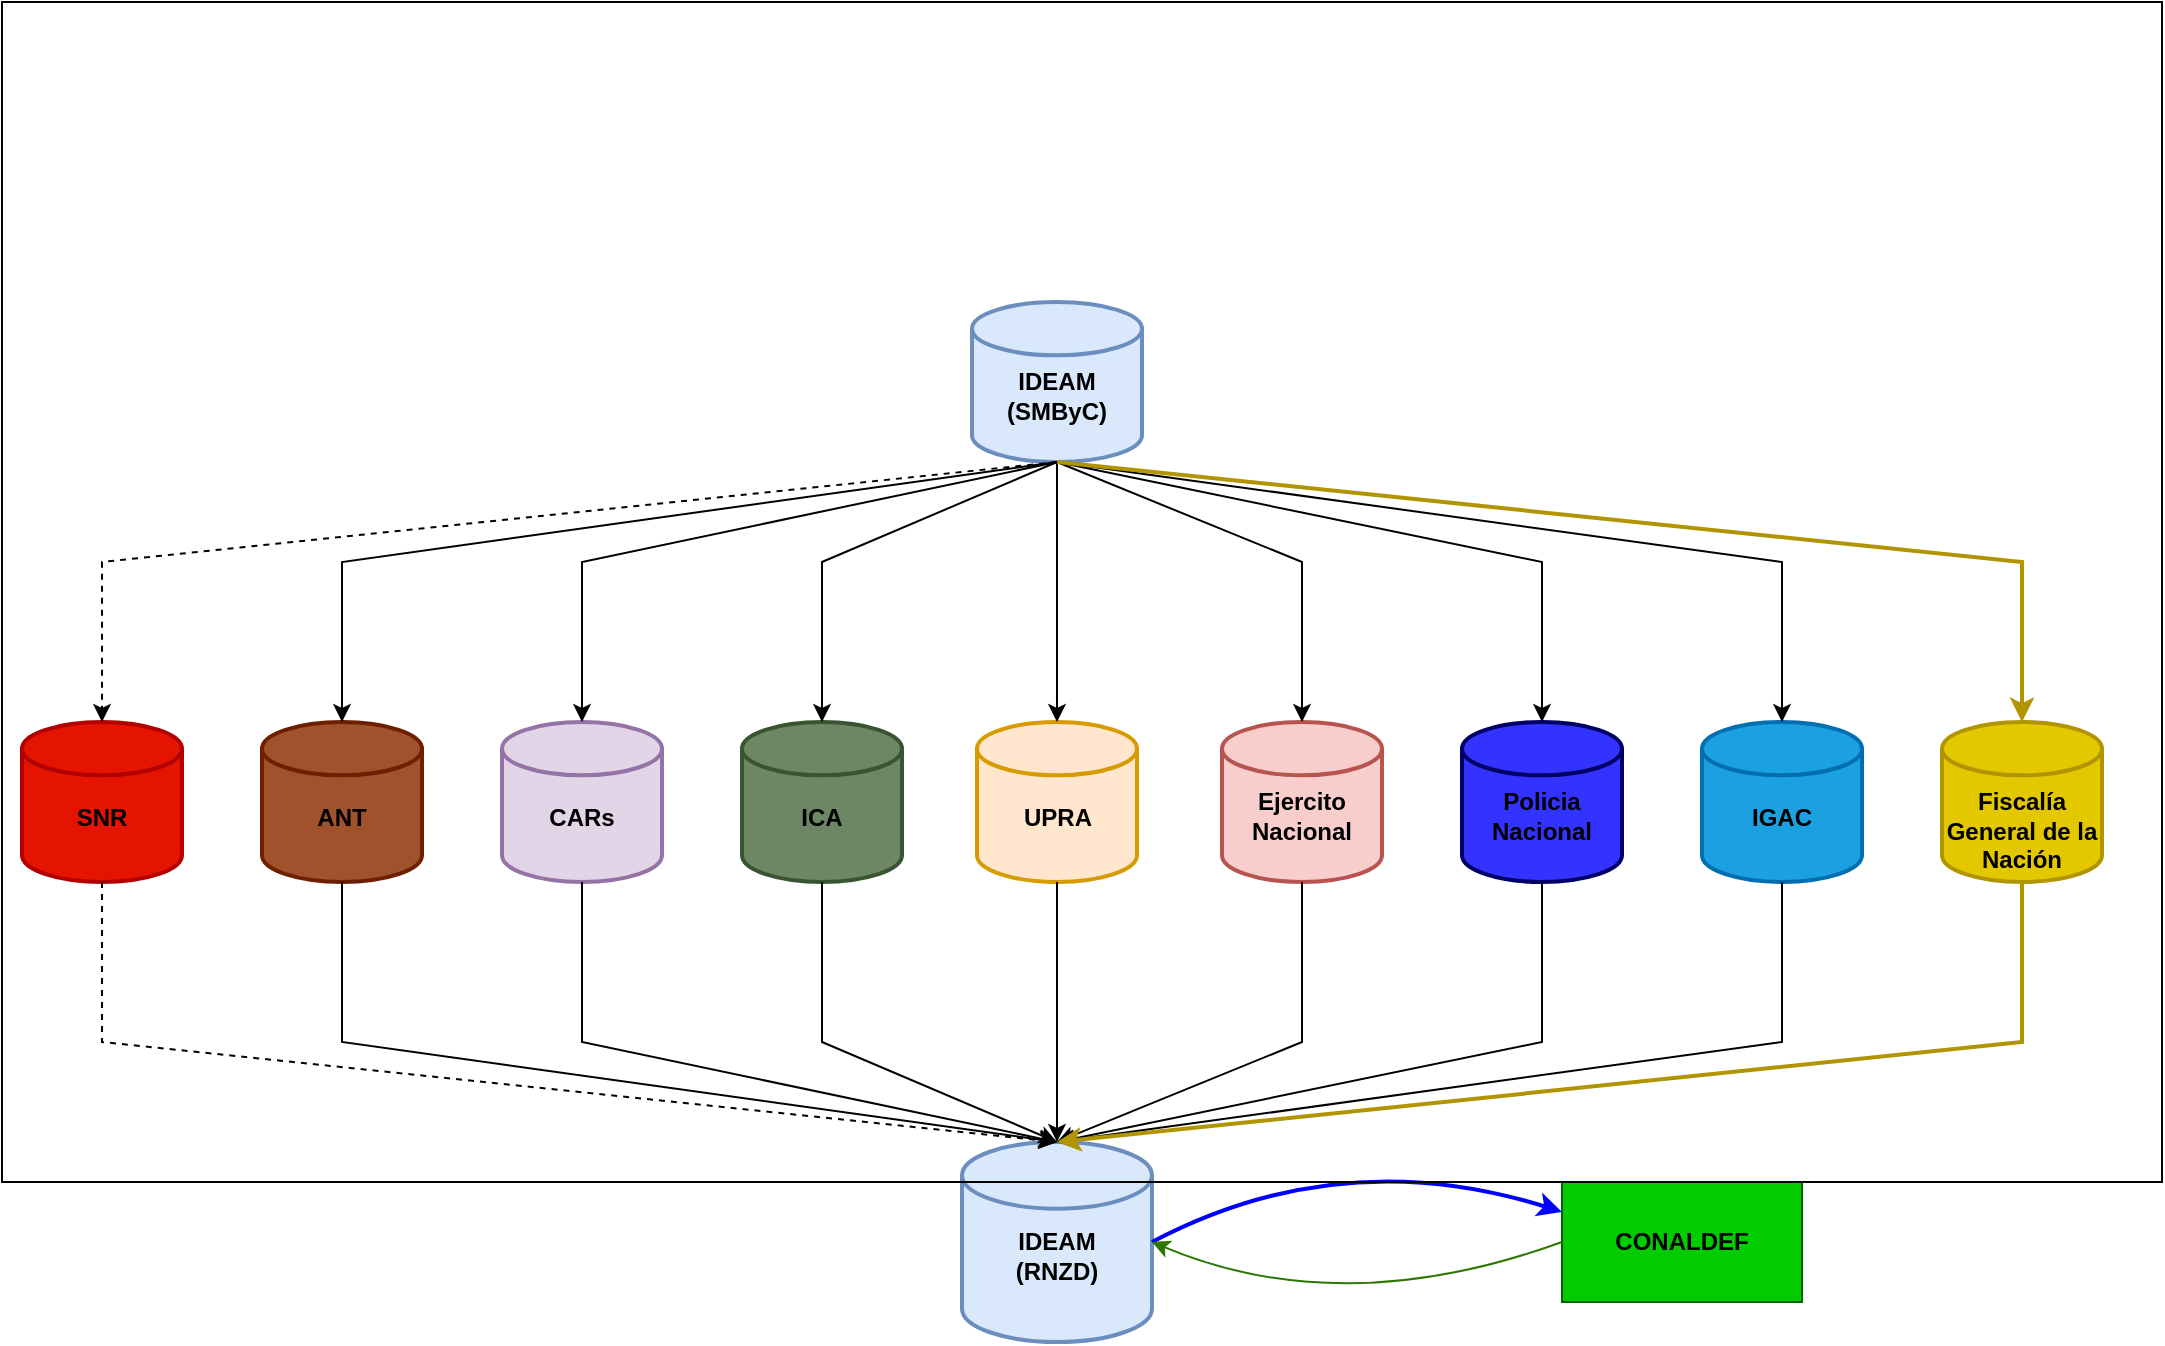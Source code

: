 <mxfile version="23.1.5" type="github" pages="2">
  <diagram name="Fuentes-Informacion-RNZD" id="e-QfBbiG9tp6B0nzcdnJ">
    <mxGraphModel dx="2284" dy="1846" grid="1" gridSize="10" guides="1" tooltips="1" connect="1" arrows="1" fold="1" page="1" pageScale="1" pageWidth="850" pageHeight="1100" math="0" shadow="0">
      <root>
        <mxCell id="0" />
        <mxCell id="1" parent="0" />
        <mxCell id="VlQ0VOd02gV6RQDVFuQx-1" value="&lt;b&gt;&lt;br&gt;IDEAM&lt;br&gt;(RNZD)&lt;/b&gt;" style="strokeWidth=2;html=1;shape=mxgraph.flowchart.database;whiteSpace=wrap;fillColor=#dae8fc;strokeColor=#6c8ebf;" parent="1" vertex="1">
          <mxGeometry x="410" y="410" width="95" height="100" as="geometry" />
        </mxCell>
        <mxCell id="VlQ0VOd02gV6RQDVFuQx-2" value="&lt;br&gt;&lt;b&gt;IDEAM&lt;br&gt;(SMByC)&lt;br&gt;&lt;/b&gt;" style="strokeWidth=2;html=1;shape=mxgraph.flowchart.database;whiteSpace=wrap;fillColor=#dae8fc;strokeColor=#6c8ebf;" parent="1" vertex="1">
          <mxGeometry x="415" y="-10" width="85" height="80" as="geometry" />
        </mxCell>
        <mxCell id="VlQ0VOd02gV6RQDVFuQx-3" value="&lt;b&gt;&lt;font color=&quot;#000000&quot;&gt;&lt;br&gt;ANT&lt;/font&gt;&lt;/b&gt;" style="strokeWidth=2;html=1;shape=mxgraph.flowchart.database;whiteSpace=wrap;fillColor=#a0522d;fontColor=#ffffff;strokeColor=#6D1F00;" parent="1" vertex="1">
          <mxGeometry x="60" y="200" width="80" height="80" as="geometry" />
        </mxCell>
        <mxCell id="VlQ0VOd02gV6RQDVFuQx-4" value="&lt;b&gt;&lt;br&gt;CARs&lt;/b&gt;" style="strokeWidth=2;html=1;shape=mxgraph.flowchart.database;whiteSpace=wrap;fillColor=#e1d5e7;strokeColor=#9673a6;" parent="1" vertex="1">
          <mxGeometry x="180" y="200" width="80" height="80" as="geometry" />
        </mxCell>
        <mxCell id="VlQ0VOd02gV6RQDVFuQx-5" value="&lt;b&gt;&lt;font color=&quot;#000000&quot;&gt;&lt;br&gt;ICA&lt;/font&gt;&lt;/b&gt;" style="strokeWidth=2;html=1;shape=mxgraph.flowchart.database;whiteSpace=wrap;fillColor=#6d8764;fontColor=#ffffff;strokeColor=#3A5431;" parent="1" vertex="1">
          <mxGeometry x="300" y="200" width="80" height="80" as="geometry" />
        </mxCell>
        <mxCell id="VlQ0VOd02gV6RQDVFuQx-6" value="&lt;b&gt;&lt;br&gt;UPRA&lt;/b&gt;" style="strokeWidth=2;html=1;shape=mxgraph.flowchart.database;whiteSpace=wrap;fillColor=#ffe6cc;strokeColor=#d79b00;" parent="1" vertex="1">
          <mxGeometry x="417.5" y="200" width="80" height="80" as="geometry" />
        </mxCell>
        <mxCell id="VlQ0VOd02gV6RQDVFuQx-7" value="&lt;b&gt;&lt;br&gt;Ejercito Nacional&lt;/b&gt;" style="strokeWidth=2;html=1;shape=mxgraph.flowchart.database;whiteSpace=wrap;fillColor=#f8cecc;strokeColor=#b85450;" parent="1" vertex="1">
          <mxGeometry x="540" y="200" width="80" height="80" as="geometry" />
        </mxCell>
        <mxCell id="VlQ0VOd02gV6RQDVFuQx-8" value="&lt;b&gt;&lt;font color=&quot;#000000&quot;&gt;&lt;br&gt;Policia Nacional&lt;/font&gt;&lt;/b&gt;" style="strokeWidth=2;html=1;shape=mxgraph.flowchart.database;whiteSpace=wrap;fillColor=#3333FF;strokeColor=#000066;fontColor=#ffffff;" parent="1" vertex="1">
          <mxGeometry x="660" y="200" width="80" height="80" as="geometry" />
        </mxCell>
        <mxCell id="VlQ0VOd02gV6RQDVFuQx-9" value="&lt;font color=&quot;#000000&quot;&gt;&lt;b&gt;&lt;br&gt;IGAC&lt;/b&gt;&lt;/font&gt;" style="strokeWidth=2;html=1;shape=mxgraph.flowchart.database;whiteSpace=wrap;fillColor=#1ba1e2;strokeColor=#006EAF;fontColor=#ffffff;" parent="1" vertex="1">
          <mxGeometry x="780" y="200" width="80" height="80" as="geometry" />
        </mxCell>
        <mxCell id="VlQ0VOd02gV6RQDVFuQx-10" value="&lt;br&gt;&lt;br&gt;&lt;b&gt;&lt;font color=&quot;#000000&quot;&gt;Fiscalía General de la Nación&lt;/font&gt;&lt;/b&gt;" style="strokeWidth=2;html=1;shape=mxgraph.flowchart.database;whiteSpace=wrap;fillColor=#e3c800;fontColor=#000000;strokeColor=#B09500;" parent="1" vertex="1">
          <mxGeometry x="900" y="200" width="80" height="80" as="geometry" />
        </mxCell>
        <mxCell id="VlQ0VOd02gV6RQDVFuQx-12" value="" style="endArrow=classic;html=1;rounded=0;exitX=0.5;exitY=1;exitDx=0;exitDy=0;exitPerimeter=0;entryX=0.5;entryY=0;entryDx=0;entryDy=0;entryPerimeter=0;" parent="1" source="VlQ0VOd02gV6RQDVFuQx-6" target="VlQ0VOd02gV6RQDVFuQx-1" edge="1">
          <mxGeometry width="50" height="50" relative="1" as="geometry">
            <mxPoint x="380" y="330" as="sourcePoint" />
            <mxPoint x="380" y="470" as="targetPoint" />
            <Array as="points" />
          </mxGeometry>
        </mxCell>
        <mxCell id="VlQ0VOd02gV6RQDVFuQx-13" value="" style="endArrow=classic;html=1;rounded=0;exitX=0.5;exitY=1;exitDx=0;exitDy=0;exitPerimeter=0;entryX=0.5;entryY=0;entryDx=0;entryDy=0;entryPerimeter=0;" parent="1" source="VlQ0VOd02gV6RQDVFuQx-5" target="VlQ0VOd02gV6RQDVFuQx-1" edge="1">
          <mxGeometry width="50" height="50" relative="1" as="geometry">
            <mxPoint x="300" y="320" as="sourcePoint" />
            <mxPoint x="470" y="420" as="targetPoint" />
            <Array as="points">
              <mxPoint x="340" y="360" />
            </Array>
          </mxGeometry>
        </mxCell>
        <mxCell id="VlQ0VOd02gV6RQDVFuQx-14" value="" style="endArrow=classic;html=1;rounded=0;exitX=0.5;exitY=1;exitDx=0;exitDy=0;exitPerimeter=0;entryX=0.5;entryY=0;entryDx=0;entryDy=0;entryPerimeter=0;" parent="1" source="VlQ0VOd02gV6RQDVFuQx-4" target="VlQ0VOd02gV6RQDVFuQx-1" edge="1">
          <mxGeometry width="50" height="50" relative="1" as="geometry">
            <mxPoint x="189.5" y="320" as="sourcePoint" />
            <mxPoint x="189.5" y="460" as="targetPoint" />
            <Array as="points">
              <mxPoint x="220" y="360" />
            </Array>
          </mxGeometry>
        </mxCell>
        <mxCell id="VlQ0VOd02gV6RQDVFuQx-15" value="" style="endArrow=classic;html=1;rounded=0;exitX=0.5;exitY=1;exitDx=0;exitDy=0;exitPerimeter=0;entryX=0.5;entryY=0;entryDx=0;entryDy=0;entryPerimeter=0;" parent="1" source="VlQ0VOd02gV6RQDVFuQx-3" target="VlQ0VOd02gV6RQDVFuQx-1" edge="1">
          <mxGeometry width="50" height="50" relative="1" as="geometry">
            <mxPoint x="79.5" y="330" as="sourcePoint" />
            <mxPoint x="79.5" y="470" as="targetPoint" />
            <Array as="points">
              <mxPoint x="100" y="360" />
            </Array>
          </mxGeometry>
        </mxCell>
        <mxCell id="VlQ0VOd02gV6RQDVFuQx-16" value="" style="endArrow=classic;html=1;rounded=0;exitX=0.5;exitY=1;exitDx=0;exitDy=0;exitPerimeter=0;entryX=0.5;entryY=0;entryDx=0;entryDy=0;entryPerimeter=0;" parent="1" source="VlQ0VOd02gV6RQDVFuQx-7" target="VlQ0VOd02gV6RQDVFuQx-1" edge="1">
          <mxGeometry width="50" height="50" relative="1" as="geometry">
            <mxPoint x="573" y="330" as="sourcePoint" />
            <mxPoint x="573" y="470" as="targetPoint" />
            <Array as="points">
              <mxPoint x="580" y="360" />
            </Array>
          </mxGeometry>
        </mxCell>
        <mxCell id="VlQ0VOd02gV6RQDVFuQx-17" value="" style="endArrow=classic;html=1;rounded=0;exitX=0.5;exitY=1;exitDx=0;exitDy=0;exitPerimeter=0;entryX=0.5;entryY=0;entryDx=0;entryDy=0;entryPerimeter=0;" parent="1" source="VlQ0VOd02gV6RQDVFuQx-8" target="VlQ0VOd02gV6RQDVFuQx-1" edge="1">
          <mxGeometry width="50" height="50" relative="1" as="geometry">
            <mxPoint x="750" y="320" as="sourcePoint" />
            <mxPoint x="750" y="460" as="targetPoint" />
            <Array as="points">
              <mxPoint x="700" y="360" />
            </Array>
          </mxGeometry>
        </mxCell>
        <mxCell id="VlQ0VOd02gV6RQDVFuQx-18" value="" style="endArrow=classic;html=1;rounded=0;exitX=0.5;exitY=1;exitDx=0;exitDy=0;exitPerimeter=0;entryX=0.5;entryY=0;entryDx=0;entryDy=0;entryPerimeter=0;" parent="1" source="VlQ0VOd02gV6RQDVFuQx-9" target="VlQ0VOd02gV6RQDVFuQx-1" edge="1">
          <mxGeometry width="50" height="50" relative="1" as="geometry">
            <mxPoint x="879.5" y="310" as="sourcePoint" />
            <mxPoint x="879.5" y="450" as="targetPoint" />
            <Array as="points">
              <mxPoint x="820" y="360" />
            </Array>
          </mxGeometry>
        </mxCell>
        <mxCell id="VlQ0VOd02gV6RQDVFuQx-19" value="" style="endArrow=classic;html=1;rounded=0;exitX=0.5;exitY=1;exitDx=0;exitDy=0;exitPerimeter=0;entryX=0.5;entryY=0;entryDx=0;entryDy=0;entryPerimeter=0;fillColor=#e3c800;strokeColor=#B09500;strokeWidth=2;" parent="1" source="VlQ0VOd02gV6RQDVFuQx-10" target="VlQ0VOd02gV6RQDVFuQx-1" edge="1">
          <mxGeometry width="50" height="50" relative="1" as="geometry">
            <mxPoint x="989.5" y="310" as="sourcePoint" />
            <mxPoint x="989.5" y="450" as="targetPoint" />
            <Array as="points">
              <mxPoint x="940" y="360" />
            </Array>
          </mxGeometry>
        </mxCell>
        <mxCell id="VlQ0VOd02gV6RQDVFuQx-38" value="&lt;br&gt;&lt;b&gt;&lt;font color=&quot;#000000&quot;&gt;SNR&lt;/font&gt;&lt;/b&gt;" style="strokeWidth=2;html=1;shape=mxgraph.flowchart.database;whiteSpace=wrap;fillColor=#e51400;fontColor=#ffffff;strokeColor=#B20000;" parent="1" vertex="1">
          <mxGeometry x="-60" y="200" width="80" height="80" as="geometry" />
        </mxCell>
        <mxCell id="VlQ0VOd02gV6RQDVFuQx-39" value="" style="endArrow=classic;html=1;rounded=0;exitX=0.5;exitY=1;exitDx=0;exitDy=0;exitPerimeter=0;dashed=1;entryX=0.5;entryY=0;entryDx=0;entryDy=0;entryPerimeter=0;" parent="1" source="VlQ0VOd02gV6RQDVFuQx-38" target="VlQ0VOd02gV6RQDVFuQx-1" edge="1">
          <mxGeometry width="50" height="50" relative="1" as="geometry">
            <mxPoint x="-80" y="390" as="sourcePoint" />
            <mxPoint x="470" y="420" as="targetPoint" />
            <Array as="points">
              <mxPoint x="-20" y="360" />
            </Array>
          </mxGeometry>
        </mxCell>
        <mxCell id="FJCE-YUa50-j19m9URnt-1" value="" style="endArrow=classic;html=1;rounded=0;exitX=0.5;exitY=1;exitDx=0;exitDy=0;exitPerimeter=0;entryX=0.5;entryY=0;entryDx=0;entryDy=0;entryPerimeter=0;" parent="1" source="VlQ0VOd02gV6RQDVFuQx-2" target="VlQ0VOd02gV6RQDVFuQx-6" edge="1">
          <mxGeometry width="50" height="50" relative="1" as="geometry">
            <mxPoint x="410" y="240" as="sourcePoint" />
            <mxPoint x="460" y="190" as="targetPoint" />
          </mxGeometry>
        </mxCell>
        <mxCell id="FJCE-YUa50-j19m9URnt-2" value="" style="endArrow=classic;html=1;rounded=0;entryX=0.5;entryY=0;entryDx=0;entryDy=0;entryPerimeter=0;exitX=0.5;exitY=1;exitDx=0;exitDy=0;exitPerimeter=0;" parent="1" source="VlQ0VOd02gV6RQDVFuQx-2" target="VlQ0VOd02gV6RQDVFuQx-7" edge="1">
          <mxGeometry width="50" height="50" relative="1" as="geometry">
            <mxPoint x="480" y="90" as="sourcePoint" />
            <mxPoint x="468" y="210" as="targetPoint" />
            <Array as="points">
              <mxPoint x="580" y="120" />
            </Array>
          </mxGeometry>
        </mxCell>
        <mxCell id="FJCE-YUa50-j19m9URnt-3" value="" style="endArrow=classic;html=1;rounded=0;exitX=0.5;exitY=1;exitDx=0;exitDy=0;exitPerimeter=0;entryX=0.5;entryY=0;entryDx=0;entryDy=0;entryPerimeter=0;" parent="1" source="VlQ0VOd02gV6RQDVFuQx-2" target="VlQ0VOd02gV6RQDVFuQx-8" edge="1">
          <mxGeometry width="50" height="50" relative="1" as="geometry">
            <mxPoint x="478" y="90" as="sourcePoint" />
            <mxPoint x="478" y="220" as="targetPoint" />
            <Array as="points">
              <mxPoint x="700" y="120" />
            </Array>
          </mxGeometry>
        </mxCell>
        <mxCell id="FJCE-YUa50-j19m9URnt-4" value="" style="endArrow=classic;html=1;rounded=0;exitX=0.5;exitY=1;exitDx=0;exitDy=0;exitPerimeter=0;entryX=0.5;entryY=0;entryDx=0;entryDy=0;entryPerimeter=0;" parent="1" source="VlQ0VOd02gV6RQDVFuQx-2" target="VlQ0VOd02gV6RQDVFuQx-9" edge="1">
          <mxGeometry width="50" height="50" relative="1" as="geometry">
            <mxPoint x="488" y="100" as="sourcePoint" />
            <mxPoint x="488" y="230" as="targetPoint" />
            <Array as="points">
              <mxPoint x="820" y="120" />
            </Array>
          </mxGeometry>
        </mxCell>
        <mxCell id="FJCE-YUa50-j19m9URnt-5" value="" style="endArrow=classic;html=1;rounded=0;exitX=0.5;exitY=1;exitDx=0;exitDy=0;exitPerimeter=0;entryX=0.5;entryY=0;entryDx=0;entryDy=0;entryPerimeter=0;fillColor=#e3c800;strokeColor=#B09500;strokeWidth=2;" parent="1" source="VlQ0VOd02gV6RQDVFuQx-2" target="VlQ0VOd02gV6RQDVFuQx-10" edge="1">
          <mxGeometry width="50" height="50" relative="1" as="geometry">
            <mxPoint x="498" y="110" as="sourcePoint" />
            <mxPoint x="498" y="240" as="targetPoint" />
            <Array as="points">
              <mxPoint x="940" y="120" />
            </Array>
          </mxGeometry>
        </mxCell>
        <mxCell id="FJCE-YUa50-j19m9URnt-6" value="" style="endArrow=classic;html=1;rounded=0;exitX=0.5;exitY=1;exitDx=0;exitDy=0;exitPerimeter=0;entryX=0.5;entryY=0;entryDx=0;entryDy=0;entryPerimeter=0;" parent="1" source="VlQ0VOd02gV6RQDVFuQx-2" target="VlQ0VOd02gV6RQDVFuQx-5" edge="1">
          <mxGeometry width="50" height="50" relative="1" as="geometry">
            <mxPoint x="508" y="120" as="sourcePoint" />
            <mxPoint x="508" y="250" as="targetPoint" />
            <Array as="points">
              <mxPoint x="340" y="120" />
            </Array>
          </mxGeometry>
        </mxCell>
        <mxCell id="FJCE-YUa50-j19m9URnt-7" value="" style="endArrow=classic;html=1;rounded=0;exitX=0.5;exitY=1;exitDx=0;exitDy=0;exitPerimeter=0;entryX=0.5;entryY=0;entryDx=0;entryDy=0;entryPerimeter=0;" parent="1" source="VlQ0VOd02gV6RQDVFuQx-2" target="VlQ0VOd02gV6RQDVFuQx-4" edge="1">
          <mxGeometry width="50" height="50" relative="1" as="geometry">
            <mxPoint x="518" y="130" as="sourcePoint" />
            <mxPoint x="518" y="260" as="targetPoint" />
            <Array as="points">
              <mxPoint x="220" y="120" />
            </Array>
          </mxGeometry>
        </mxCell>
        <mxCell id="FJCE-YUa50-j19m9URnt-8" value="" style="endArrow=classic;html=1;rounded=0;exitX=0.5;exitY=1;exitDx=0;exitDy=0;exitPerimeter=0;entryX=0.5;entryY=0;entryDx=0;entryDy=0;entryPerimeter=0;" parent="1" source="VlQ0VOd02gV6RQDVFuQx-2" target="VlQ0VOd02gV6RQDVFuQx-3" edge="1">
          <mxGeometry width="50" height="50" relative="1" as="geometry">
            <mxPoint x="528" y="140" as="sourcePoint" />
            <mxPoint x="528" y="270" as="targetPoint" />
            <Array as="points">
              <mxPoint x="100" y="120" />
            </Array>
          </mxGeometry>
        </mxCell>
        <mxCell id="FJCE-YUa50-j19m9URnt-9" value="" style="endArrow=classic;html=1;rounded=0;exitX=0.5;exitY=1;exitDx=0;exitDy=0;exitPerimeter=0;entryX=0.5;entryY=0;entryDx=0;entryDy=0;entryPerimeter=0;dashed=1;" parent="1" source="VlQ0VOd02gV6RQDVFuQx-2" target="VlQ0VOd02gV6RQDVFuQx-38" edge="1">
          <mxGeometry width="50" height="50" relative="1" as="geometry">
            <mxPoint x="538" y="150" as="sourcePoint" />
            <mxPoint x="538" y="280" as="targetPoint" />
            <Array as="points">
              <mxPoint x="-20" y="120" />
            </Array>
          </mxGeometry>
        </mxCell>
        <mxCell id="daKd64UBBOs_xjBt6I7k-1" value="&lt;b&gt;CONALDEF&lt;/b&gt;" style="rounded=0;whiteSpace=wrap;html=1;fillColor=#00CC00;strokeColor=#006600;" parent="1" vertex="1">
          <mxGeometry x="710" y="430" width="120" height="60" as="geometry" />
        </mxCell>
        <mxCell id="daKd64UBBOs_xjBt6I7k-2" value="" style="curved=1;endArrow=classic;html=1;rounded=0;exitX=1;exitY=0.5;exitDx=0;exitDy=0;exitPerimeter=0;entryX=0;entryY=0.25;entryDx=0;entryDy=0;strokeColor=#0000FF;strokeWidth=2;" parent="1" source="VlQ0VOd02gV6RQDVFuQx-1" target="daKd64UBBOs_xjBt6I7k-1" edge="1">
          <mxGeometry width="50" height="50" relative="1" as="geometry">
            <mxPoint x="580" y="350" as="sourcePoint" />
            <mxPoint x="670" y="320" as="targetPoint" />
            <Array as="points">
              <mxPoint x="600" y="410" />
            </Array>
          </mxGeometry>
        </mxCell>
        <mxCell id="daKd64UBBOs_xjBt6I7k-3" value="" style="curved=1;endArrow=classic;html=1;rounded=0;exitX=0;exitY=0.5;exitDx=0;exitDy=0;entryX=1;entryY=0.5;entryDx=0;entryDy=0;entryPerimeter=0;fillColor=#60a917;strokeColor=#2D7600;" parent="1" source="daKd64UBBOs_xjBt6I7k-1" target="VlQ0VOd02gV6RQDVFuQx-1" edge="1">
          <mxGeometry width="50" height="50" relative="1" as="geometry">
            <mxPoint x="695" y="595" as="sourcePoint" />
            <mxPoint x="500" y="610" as="targetPoint" />
            <Array as="points">
              <mxPoint x="600" y="500" />
            </Array>
          </mxGeometry>
        </mxCell>
        <mxCell id="9GNebUhLPn1JnYqqFnh3-1" value="" style="rounded=0;whiteSpace=wrap;html=1;fillColor=none;" vertex="1" parent="1">
          <mxGeometry x="-70" y="-160" width="1080" height="590" as="geometry" />
        </mxCell>
      </root>
    </mxGraphModel>
  </diagram>
  <diagram id="pPpRx3gP8XtxqKereGbG" name="Schemas-RNZD">
    <mxGraphModel dx="1434" dy="746" grid="1" gridSize="10" guides="1" tooltips="1" connect="1" arrows="1" fold="1" page="1" pageScale="1" pageWidth="850" pageHeight="1100" math="0" shadow="0">
      <root>
        <mxCell id="0" />
        <mxCell id="1" parent="0" />
        <mxCell id="ErJmhv5PSDwNfdz0rsnz-1" value="&lt;b&gt;&lt;br&gt;IDEAM&lt;br&gt;(RNZD)&lt;/b&gt;" style="strokeWidth=2;html=1;shape=mxgraph.flowchart.database;whiteSpace=wrap;fillColor=#dae8fc;strokeColor=#6c8ebf;" vertex="1" parent="1">
          <mxGeometry x="350" y="410" width="95" height="100" as="geometry" />
        </mxCell>
        <mxCell id="ErJmhv5PSDwNfdz0rsnz-2" value="&lt;b&gt;CMAI&lt;/b&gt;" style="rounded=0;whiteSpace=wrap;html=1;fillColor=#00CC00;" vertex="1" parent="1">
          <mxGeometry x="620" y="430" width="120" height="60" as="geometry" />
        </mxCell>
        <mxCell id="ErJmhv5PSDwNfdz0rsnz-3" value="&lt;b&gt;Consejo en pleno&lt;/b&gt;" style="rounded=0;whiteSpace=wrap;html=1;fillColor=#00CC00;" vertex="1" parent="1">
          <mxGeometry x="840" y="430" width="120" height="60" as="geometry" />
        </mxCell>
        <mxCell id="ErJmhv5PSDwNfdz0rsnz-4" value="&lt;b&gt;CIA&lt;/b&gt;" style="rounded=0;whiteSpace=wrap;html=1;fillColor=#00CC00;" vertex="1" parent="1">
          <mxGeometry x="1080" y="430" width="120" height="60" as="geometry" />
        </mxCell>
        <mxCell id="ErJmhv5PSDwNfdz0rsnz-5" value="" style="endArrow=classic;html=1;rounded=0;exitX=1;exitY=0.5;exitDx=0;exitDy=0;exitPerimeter=0;entryX=0;entryY=0.5;entryDx=0;entryDy=0;fillColor=#0050ef;strokeColor=#001DBC;strokeWidth=2;" edge="1" parent="1" source="ErJmhv5PSDwNfdz0rsnz-1" target="ErJmhv5PSDwNfdz0rsnz-2">
          <mxGeometry width="50" height="50" relative="1" as="geometry">
            <mxPoint x="510" y="560" as="sourcePoint" />
            <mxPoint x="560" y="510" as="targetPoint" />
          </mxGeometry>
        </mxCell>
        <mxCell id="ErJmhv5PSDwNfdz0rsnz-6" value="&lt;font style=&quot;font-size: 13px;&quot;&gt;&lt;b&gt;Reporte Oficial&lt;/b&gt;&lt;/font&gt;" style="text;html=1;align=center;verticalAlign=middle;whiteSpace=wrap;rounded=0;" vertex="1" parent="1">
          <mxGeometry x="480" y="420" width="60" height="30" as="geometry" />
        </mxCell>
        <mxCell id="ErJmhv5PSDwNfdz0rsnz-7" value="" style="endArrow=classic;html=1;rounded=0;exitX=1;exitY=0.5;exitDx=0;exitDy=0;entryX=0;entryY=0.5;entryDx=0;entryDy=0;" edge="1" parent="1" source="ErJmhv5PSDwNfdz0rsnz-2" target="ErJmhv5PSDwNfdz0rsnz-3">
          <mxGeometry width="50" height="50" relative="1" as="geometry">
            <mxPoint x="720" y="660" as="sourcePoint" />
            <mxPoint x="770" y="610" as="targetPoint" />
          </mxGeometry>
        </mxCell>
        <mxCell id="ErJmhv5PSDwNfdz0rsnz-8" value="" style="endArrow=classic;html=1;rounded=0;exitX=1;exitY=0.5;exitDx=0;exitDy=0;entryX=0;entryY=0.5;entryDx=0;entryDy=0;" edge="1" parent="1" source="ErJmhv5PSDwNfdz0rsnz-3" target="ErJmhv5PSDwNfdz0rsnz-4">
          <mxGeometry width="50" height="50" relative="1" as="geometry">
            <mxPoint x="990" y="540" as="sourcePoint" />
            <mxPoint x="1090" y="540" as="targetPoint" />
          </mxGeometry>
        </mxCell>
        <mxCell id="ErJmhv5PSDwNfdz0rsnz-9" value="&lt;b&gt;&lt;font style=&quot;font-size: 13px;&quot;&gt;Decisión&lt;/font&gt;&lt;/b&gt;" style="text;html=1;align=center;verticalAlign=middle;whiteSpace=wrap;rounded=0;" vertex="1" parent="1">
          <mxGeometry x="980" y="430" width="60" height="30" as="geometry" />
        </mxCell>
        <mxCell id="FzaYkjGOzBpNBGo_M-kM-1" value="" style="rounded=0;whiteSpace=wrap;html=1;fillColor=none;" vertex="1" parent="1">
          <mxGeometry x="580" y="385" width="640" height="150" as="geometry" />
        </mxCell>
        <mxCell id="FzaYkjGOzBpNBGo_M-kM-2" value="&lt;b&gt;&lt;font style=&quot;font-size: 13px;&quot;&gt;CONALDEF&lt;/font&gt;&lt;/b&gt;" style="text;html=1;align=center;verticalAlign=middle;whiteSpace=wrap;rounded=0;" vertex="1" parent="1">
          <mxGeometry x="580" y="390" width="80" height="30" as="geometry" />
        </mxCell>
        <mxCell id="oZImTBZ7v2j6aCcQrAqN-1" value="" style="curved=1;endArrow=classic;html=1;rounded=0;exitX=0.5;exitY=1;exitDx=0;exitDy=0;entryX=0.5;entryY=1;entryDx=0;entryDy=0;entryPerimeter=0;fillColor=#60a917;strokeColor=#2D7600;" edge="1" parent="1" source="ErJmhv5PSDwNfdz0rsnz-4" target="ErJmhv5PSDwNfdz0rsnz-1">
          <mxGeometry width="50" height="50" relative="1" as="geometry">
            <mxPoint x="1160" y="610" as="sourcePoint" />
            <mxPoint x="410" y="550" as="targetPoint" />
            <Array as="points">
              <mxPoint x="1140" y="610" />
              <mxPoint x="410" y="610" />
            </Array>
          </mxGeometry>
        </mxCell>
        <mxCell id="HtytbXueZYxlsYd0r7HY-1" value="" style="curved=1;endArrow=classic;html=1;rounded=0;exitX=0.5;exitY=1;exitDx=0;exitDy=0;entryX=0.5;entryY=1;entryDx=0;entryDy=0;entryPerimeter=0;fillColor=#60a917;strokeColor=#2D7600;" edge="1" parent="1" source="ErJmhv5PSDwNfdz0rsnz-4" target="ErJmhv5PSDwNfdz0rsnz-1">
          <mxGeometry width="50" height="50" relative="1" as="geometry">
            <mxPoint x="1142" y="550" as="sourcePoint" />
            <mxPoint x="400" y="570" as="targetPoint" />
            <Array as="points">
              <mxPoint x="1142" y="670" />
              <mxPoint x="412" y="670" />
            </Array>
          </mxGeometry>
        </mxCell>
        <mxCell id="HtytbXueZYxlsYd0r7HY-2" value="&lt;font style=&quot;font-size: 13px;&quot;&gt;&lt;b&gt;Control y Vigilancia&lt;/b&gt;&lt;/font&gt;" style="text;html=1;align=center;verticalAlign=middle;whiteSpace=wrap;rounded=0;" vertex="1" parent="1">
          <mxGeometry x="710" y="570" width="150" height="30" as="geometry" />
        </mxCell>
        <mxCell id="HtytbXueZYxlsYd0r7HY-3" value="&lt;b&gt;&lt;font style=&quot;font-size: 13px;&quot;&gt;Programa de Incentivos&lt;/font&gt;&lt;/b&gt;" style="text;html=1;align=center;verticalAlign=middle;whiteSpace=wrap;rounded=0;" vertex="1" parent="1">
          <mxGeometry x="710" y="630" width="160" height="30" as="geometry" />
        </mxCell>
        <mxCell id="HtytbXueZYxlsYd0r7HY-4" value="" style="rounded=0;whiteSpace=wrap;html=1;fillColor=none;" vertex="1" parent="1">
          <mxGeometry x="320" y="320" width="970" height="400" as="geometry" />
        </mxCell>
      </root>
    </mxGraphModel>
  </diagram>
</mxfile>
